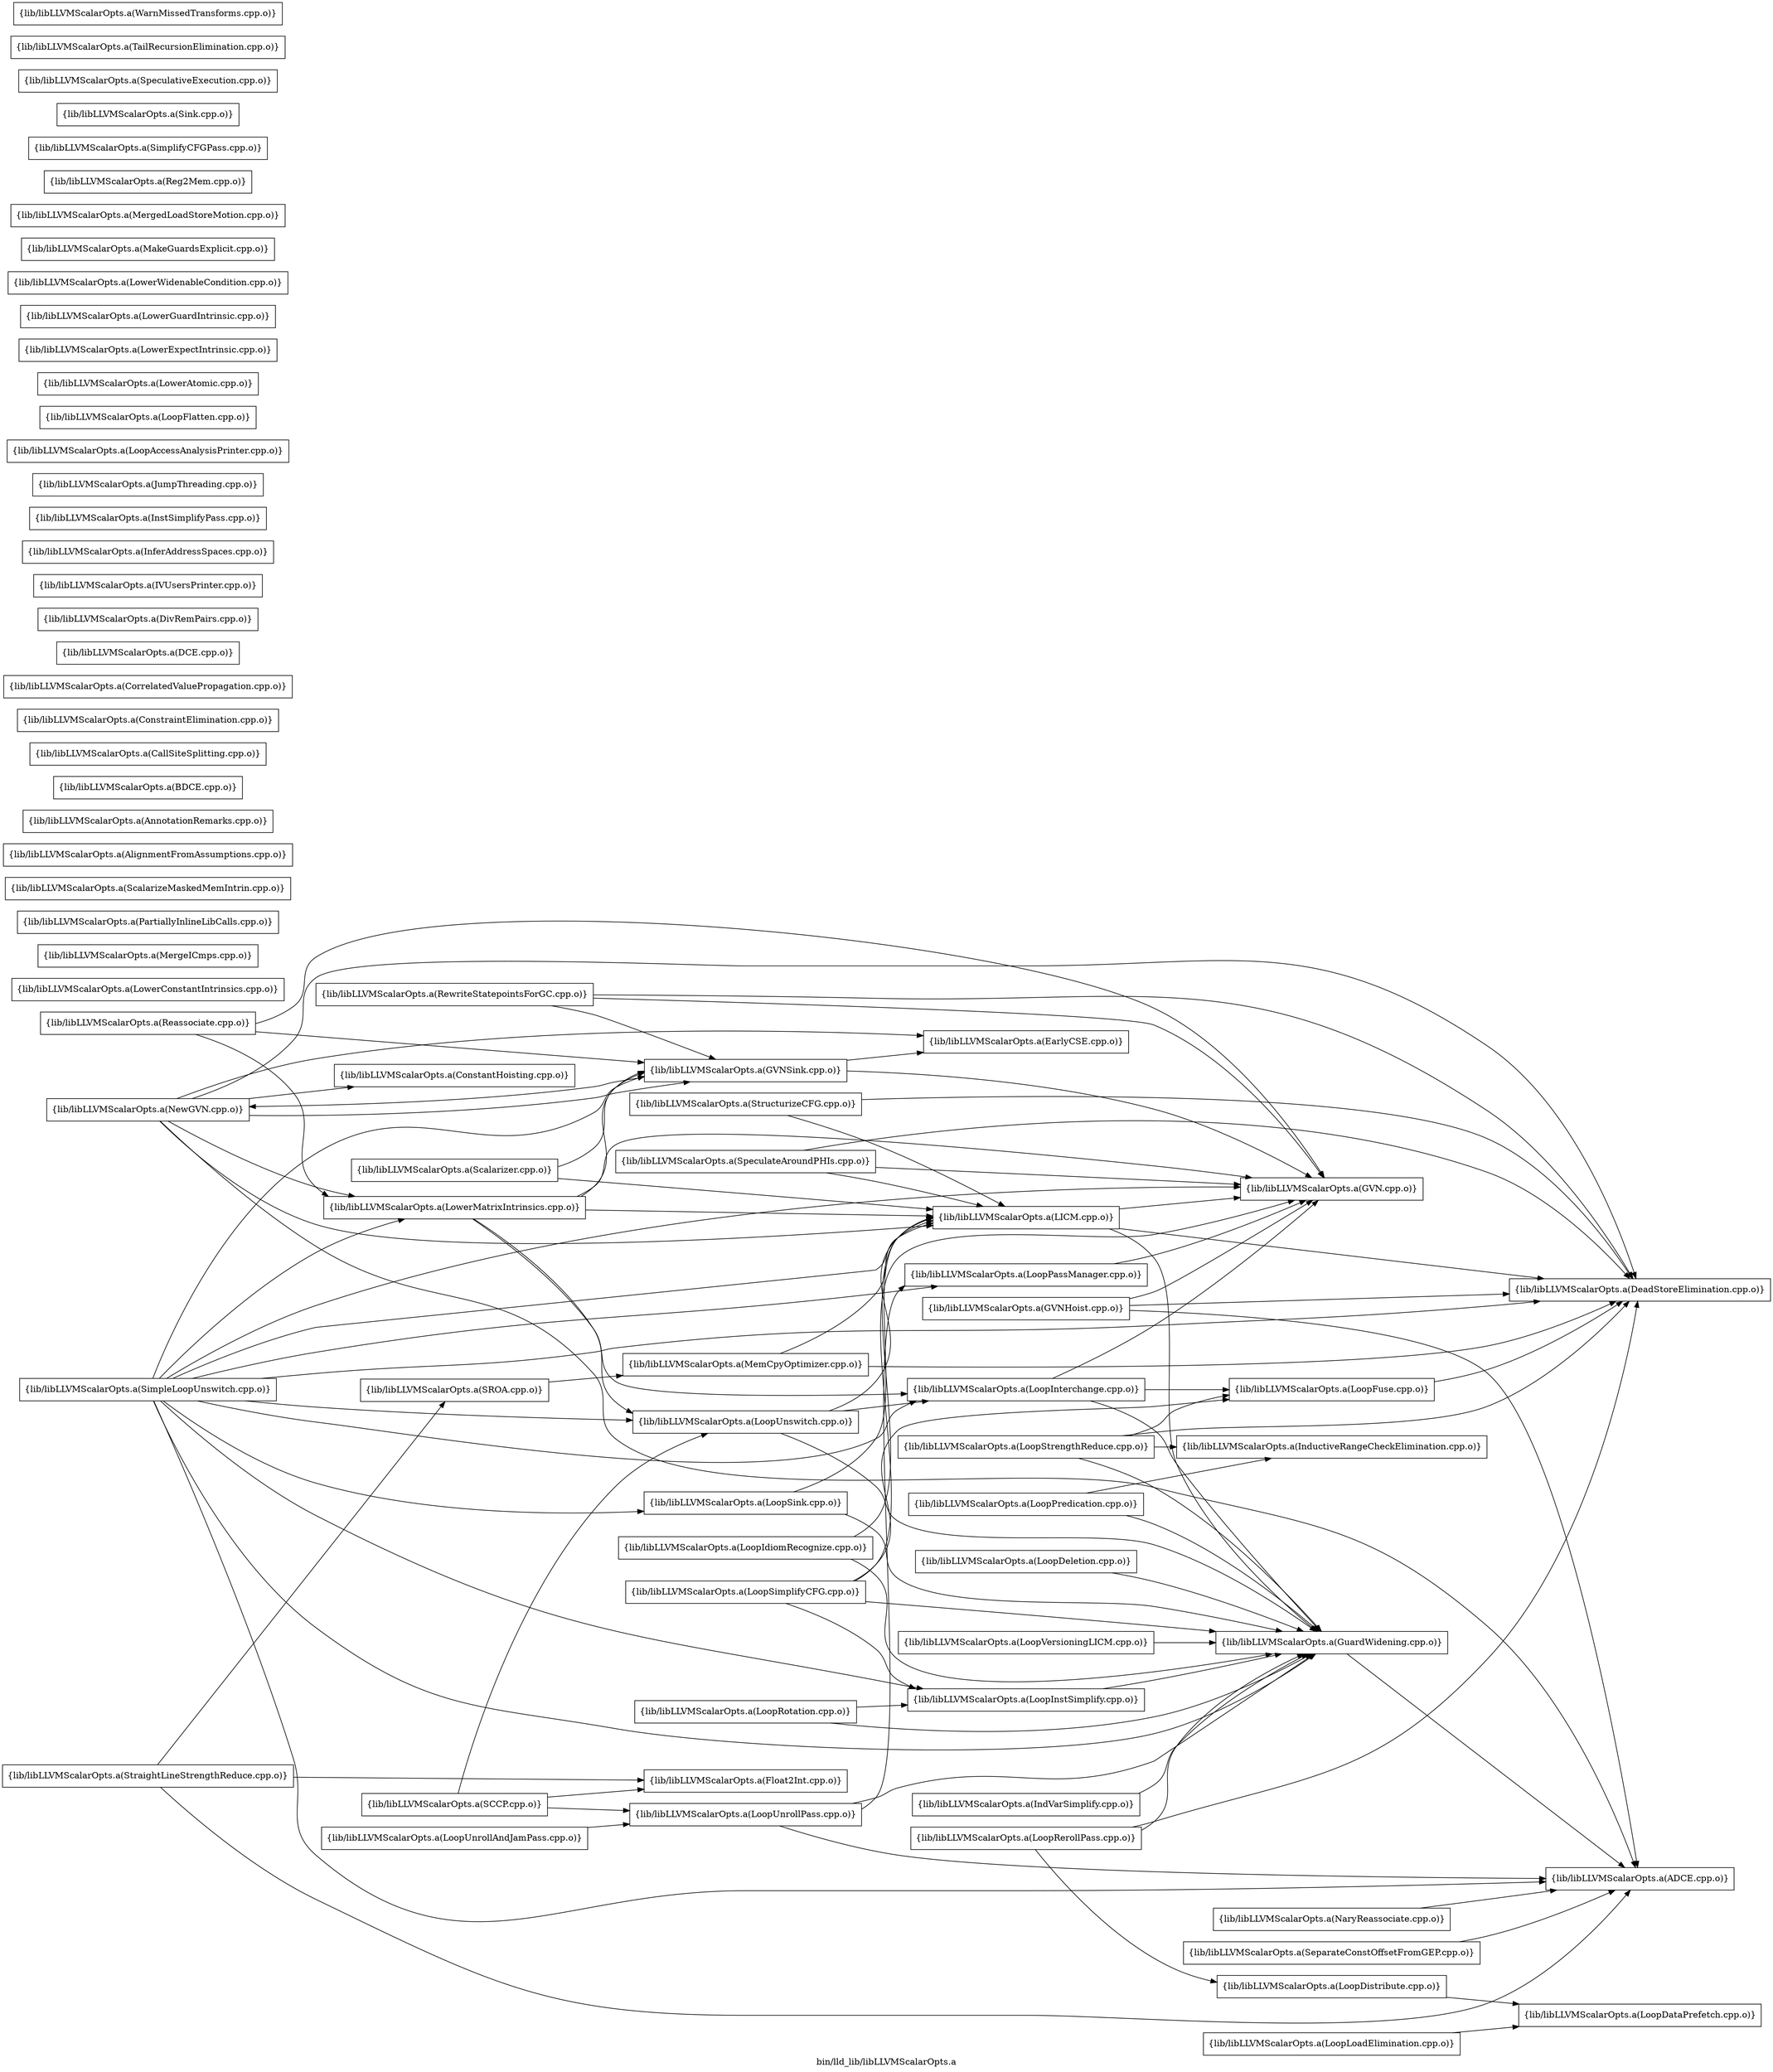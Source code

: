digraph "bin/lld_lib/libLLVMScalarOpts.a" {
	label="bin/lld_lib/libLLVMScalarOpts.a";
	rankdir="LR"

	Node0x5634617a9ec8 [shape=record,shape=box,group=0,label="{lib/libLLVMScalarOpts.a(ConstantHoisting.cpp.o)}"];
	Node0x563461799e38 [shape=record,shape=box,group=0,label="{lib/libLLVMScalarOpts.a(LoopStrengthReduce.cpp.o)}"];
	Node0x563461799e38 -> Node0x5634617a6a98;
	Node0x563461799e38 -> Node0x563461795568;
	Node0x563461799e38 -> Node0x5634617a3b68;
	Node0x563461799e38 -> Node0x56346178a118;
	Node0x5634617970e8 [shape=record,shape=box,group=0,label="{lib/libLLVMScalarOpts.a(LowerConstantIntrinsics.cpp.o)}"];
	Node0x56346178f488 [shape=record,shape=box,group=0,label="{lib/libLLVMScalarOpts.a(MergeICmps.cpp.o)}"];
	Node0x56346178fc58 [shape=record,shape=box,group=0,label="{lib/libLLVMScalarOpts.a(PartiallyInlineLibCalls.cpp.o)}"];
	Node0x563461791cd8 [shape=record,shape=box,group=0,label="{lib/libLLVMScalarOpts.a(ScalarizeMaskedMemIntrin.cpp.o)}"];
	Node0x5634617a7c68 [shape=record,shape=box,group=0,label="{lib/libLLVMScalarOpts.a(ADCE.cpp.o)}"];
	Node0x5634617a8898 [shape=record,shape=box,group=0,label="{lib/libLLVMScalarOpts.a(AlignmentFromAssumptions.cpp.o)}"];
	Node0x5634617a89d8 [shape=record,shape=box,group=0,label="{lib/libLLVMScalarOpts.a(AnnotationRemarks.cpp.o)}"];
	Node0x5634617a96f8 [shape=record,shape=box,group=0,label="{lib/libLLVMScalarOpts.a(BDCE.cpp.o)}"];
	Node0x5634617a9a18 [shape=record,shape=box,group=0,label="{lib/libLLVMScalarOpts.a(CallSiteSplitting.cpp.o)}"];
	Node0x5634617aab48 [shape=record,shape=box,group=0,label="{lib/libLLVMScalarOpts.a(ConstraintElimination.cpp.o)}"];
	Node0x5634617a50f8 [shape=record,shape=box,group=0,label="{lib/libLLVMScalarOpts.a(CorrelatedValuePropagation.cpp.o)}"];
	Node0x5634617a70d8 [shape=record,shape=box,group=0,label="{lib/libLLVMScalarOpts.a(DCE.cpp.o)}"];
	Node0x5634617a6a98 [shape=record,shape=box,group=0,label="{lib/libLLVMScalarOpts.a(DeadStoreElimination.cpp.o)}"];
	Node0x5634617a64f8 [shape=record,shape=box,group=0,label="{lib/libLLVMScalarOpts.a(DivRemPairs.cpp.o)}"];
	Node0x5634617946b8 [shape=record,shape=box,group=0,label="{lib/libLLVMScalarOpts.a(EarlyCSE.cpp.o)}"];
	Node0x563461794de8 [shape=record,shape=box,group=0,label="{lib/libLLVMScalarOpts.a(Float2Int.cpp.o)}"];
	Node0x563461795568 [shape=record,shape=box,group=0,label="{lib/libLLVMScalarOpts.a(GuardWidening.cpp.o)}"];
	Node0x563461795568 -> Node0x5634617a7c68;
	Node0x5634617933a8 [shape=record,shape=box,group=0,label="{lib/libLLVMScalarOpts.a(GVN.cpp.o)}"];
	Node0x563461793b28 [shape=record,shape=box,group=0,label="{lib/libLLVMScalarOpts.a(GVNHoist.cpp.o)}"];
	Node0x563461793b28 -> Node0x5634617a7c68;
	Node0x563461793b28 -> Node0x5634617a6a98;
	Node0x563461793b28 -> Node0x5634617933a8;
	Node0x5634617942f8 [shape=record,shape=box,group=0,label="{lib/libLLVMScalarOpts.a(GVNSink.cpp.o)}"];
	Node0x5634617942f8 -> Node0x5634617946b8;
	Node0x5634617942f8 -> Node0x5634617933a8;
	Node0x5634617942f8 -> Node0x5634617905b8;
	Node0x563461797318 [shape=record,shape=box,group=0,label="{lib/libLLVMScalarOpts.a(IVUsersPrinter.cpp.o)}"];
	Node0x5634617a3b68 [shape=record,shape=box,group=0,label="{lib/libLLVMScalarOpts.a(InductiveRangeCheckElimination.cpp.o)}"];
	Node0x5634617a4338 [shape=record,shape=box,group=0,label="{lib/libLLVMScalarOpts.a(IndVarSimplify.cpp.o)}"];
	Node0x5634617a4338 -> Node0x563461795568;
	Node0x5634617a4928 [shape=record,shape=box,group=0,label="{lib/libLLVMScalarOpts.a(InferAddressSpaces.cpp.o)}"];
	Node0x5634617a5148 [shape=record,shape=box,group=0,label="{lib/libLLVMScalarOpts.a(InstSimplifyPass.cpp.o)}"];
	Node0x5634617a59b8 [shape=record,shape=box,group=0,label="{lib/libLLVMScalarOpts.a(JumpThreading.cpp.o)}"];
	Node0x5634617a6548 [shape=record,shape=box,group=0,label="{lib/libLLVMScalarOpts.a(LICM.cpp.o)}"];
	Node0x5634617a6548 -> Node0x5634617a6a98;
	Node0x5634617a6548 -> Node0x563461795568;
	Node0x5634617a6548 -> Node0x5634617933a8;
	Node0x5634617a6d68 [shape=record,shape=box,group=0,label="{lib/libLLVMScalarOpts.a(LoopAccessAnalysisPrinter.cpp.o)}"];
	Node0x5634617a7178 [shape=record,shape=box,group=0,label="{lib/libLLVMScalarOpts.a(LoopSink.cpp.o)}"];
	Node0x5634617a7178 -> Node0x563461795568;
	Node0x5634617a7178 -> Node0x5634617a6548;
	Node0x56346179d358 [shape=record,shape=box,group=0,label="{lib/libLLVMScalarOpts.a(LoopDeletion.cpp.o)}"];
	Node0x56346179d358 -> Node0x563461795568;
	Node0x56346179e168 [shape=record,shape=box,group=0,label="{lib/libLLVMScalarOpts.a(LoopDataPrefetch.cpp.o)}"];
	Node0x56346179e208 [shape=record,shape=box,group=0,label="{lib/libLLVMScalarOpts.a(LoopDistribute.cpp.o)}"];
	Node0x56346179e208 -> Node0x56346179e168;
	Node0x56346178a118 [shape=record,shape=box,group=0,label="{lib/libLLVMScalarOpts.a(LoopFuse.cpp.o)}"];
	Node0x56346178a118 -> Node0x5634617a6a98;
	Node0x563461789268 [shape=record,shape=box,group=0,label="{lib/libLLVMScalarOpts.a(LoopIdiomRecognize.cpp.o)}"];
	Node0x563461789268 -> Node0x563461795568;
	Node0x563461789268 -> Node0x5634617a6548;
	Node0x56346178b388 [shape=record,shape=box,group=0,label="{lib/libLLVMScalarOpts.a(LoopInstSimplify.cpp.o)}"];
	Node0x56346178b388 -> Node0x563461795568;
	Node0x56346178aa28 [shape=record,shape=box,group=0,label="{lib/libLLVMScalarOpts.a(LoopInterchange.cpp.o)}"];
	Node0x56346178aa28 -> Node0x563461795568;
	Node0x56346178aa28 -> Node0x5634617933a8;
	Node0x56346178aa28 -> Node0x56346178a118;
	Node0x56346178cc38 [shape=record,shape=box,group=0,label="{lib/libLLVMScalarOpts.a(LoopFlatten.cpp.o)}"];
	Node0x56346178c468 [shape=record,shape=box,group=0,label="{lib/libLLVMScalarOpts.a(LoopLoadElimination.cpp.o)}"];
	Node0x56346178c468 -> Node0x56346179e168;
	Node0x56346178bce8 [shape=record,shape=box,group=0,label="{lib/libLLVMScalarOpts.a(LoopPassManager.cpp.o)}"];
	Node0x56346178bce8 -> Node0x5634617933a8;
	Node0x56346178def8 [shape=record,shape=box,group=0,label="{lib/libLLVMScalarOpts.a(LoopPredication.cpp.o)}"];
	Node0x56346178def8 -> Node0x563461795568;
	Node0x56346178def8 -> Node0x5634617a3b68;
	Node0x56346178d728 [shape=record,shape=box,group=0,label="{lib/libLLVMScalarOpts.a(LoopRerollPass.cpp.o)}"];
	Node0x56346178d728 -> Node0x5634617a6a98;
	Node0x56346178d728 -> Node0x563461795568;
	Node0x56346178d728 -> Node0x56346179e208;
	Node0x56346178d0e8 [shape=record,shape=box,group=0,label="{lib/libLLVMScalarOpts.a(LoopRotation.cpp.o)}"];
	Node0x56346178d0e8 -> Node0x563461795568;
	Node0x56346178d0e8 -> Node0x56346178b388;
	Node0x5634617ad8e8 [shape=record,shape=box,group=0,label="{lib/libLLVMScalarOpts.a(LoopSimplifyCFG.cpp.o)}"];
	Node0x5634617ad8e8 -> Node0x563461795568;
	Node0x5634617ad8e8 -> Node0x5634617933a8;
	Node0x5634617ad8e8 -> Node0x56346178a118;
	Node0x5634617ad8e8 -> Node0x56346178b388;
	Node0x56346179a518 [shape=record,shape=box,group=0,label="{lib/libLLVMScalarOpts.a(LoopUnrollPass.cpp.o)}"];
	Node0x56346179a518 -> Node0x5634617a7c68;
	Node0x56346179a518 -> Node0x563461795568;
	Node0x56346179a518 -> Node0x56346178bce8;
	Node0x56346179a4c8 [shape=record,shape=box,group=0,label="{lib/libLLVMScalarOpts.a(LoopUnrollAndJamPass.cpp.o)}"];
	Node0x56346179a4c8 -> Node0x56346179a518;
	Node0x563461799028 [shape=record,shape=box,group=0,label="{lib/libLLVMScalarOpts.a(LoopVersioningLICM.cpp.o)}"];
	Node0x563461799028 -> Node0x563461795568;
	Node0x563461798df8 [shape=record,shape=box,group=0,label="{lib/libLLVMScalarOpts.a(LowerAtomic.cpp.o)}"];
	Node0x563461797d68 [shape=record,shape=box,group=0,label="{lib/libLLVMScalarOpts.a(LowerExpectIntrinsic.cpp.o)}"];
	Node0x563461796058 [shape=record,shape=box,group=0,label="{lib/libLLVMScalarOpts.a(LowerGuardIntrinsic.cpp.o)}"];
	Node0x563461795ab8 [shape=record,shape=box,group=0,label="{lib/libLLVMScalarOpts.a(LowerMatrixIntrinsics.cpp.o)}"];
	Node0x563461795ab8 -> Node0x5634617933a8;
	Node0x563461795ab8 -> Node0x5634617942f8;
	Node0x563461795ab8 -> Node0x5634617a6548;
	Node0x563461795ab8 -> Node0x56346178aa28;
	Node0x563461795ab8 -> Node0x5634617988a8;
	Node0x563461797188 [shape=record,shape=box,group=0,label="{lib/libLLVMScalarOpts.a(LowerWidenableCondition.cpp.o)}"];
	Node0x56346178d138 [shape=record,shape=box,group=0,label="{lib/libLLVMScalarOpts.a(MakeGuardsExplicit.cpp.o)}"];
	Node0x56346178eda8 [shape=record,shape=box,group=0,label="{lib/libLLVMScalarOpts.a(MemCpyOptimizer.cpp.o)}"];
	Node0x56346178eda8 -> Node0x5634617a6a98;
	Node0x56346178eda8 -> Node0x5634617a6548;
	Node0x56346178e308 [shape=record,shape=box,group=0,label="{lib/libLLVMScalarOpts.a(MergedLoadStoreMotion.cpp.o)}"];
	Node0x563461790388 [shape=record,shape=box,group=0,label="{lib/libLLVMScalarOpts.a(NaryReassociate.cpp.o)}"];
	Node0x563461790388 -> Node0x5634617a7c68;
	Node0x5634617905b8 [shape=record,shape=box,group=0,label="{lib/libLLVMScalarOpts.a(NewGVN.cpp.o)}"];
	Node0x5634617905b8 -> Node0x5634617a7c68;
	Node0x5634617905b8 -> Node0x5634617a9ec8;
	Node0x5634617905b8 -> Node0x5634617a6a98;
	Node0x5634617905b8 -> Node0x5634617946b8;
	Node0x5634617905b8 -> Node0x5634617942f8;
	Node0x5634617905b8 -> Node0x5634617a6548;
	Node0x5634617905b8 -> Node0x563461795ab8;
	Node0x5634617914b8 [shape=record,shape=box,group=0,label="{lib/libLLVMScalarOpts.a(Reassociate.cpp.o)}"];
	Node0x5634617914b8 -> Node0x5634617933a8;
	Node0x5634617914b8 -> Node0x5634617942f8;
	Node0x5634617914b8 -> Node0x563461795ab8;
	Node0x563461790c98 [shape=record,shape=box,group=0,label="{lib/libLLVMScalarOpts.a(Reg2Mem.cpp.o)}"];
	Node0x563461790fb8 [shape=record,shape=box,group=0,label="{lib/libLLVMScalarOpts.a(RewriteStatepointsForGC.cpp.o)}"];
	Node0x563461790fb8 -> Node0x5634617a6a98;
	Node0x563461790fb8 -> Node0x5634617933a8;
	Node0x563461790fb8 -> Node0x5634617942f8;
	Node0x563461792728 [shape=record,shape=box,group=0,label="{lib/libLLVMScalarOpts.a(SCCP.cpp.o)}"];
	Node0x563461792728 -> Node0x563461794de8;
	Node0x563461792728 -> Node0x56346179a518;
	Node0x563461792728 -> Node0x5634617988a8;
	Node0x563461793088 [shape=record,shape=box,group=0,label="{lib/libLLVMScalarOpts.a(SROA.cpp.o)}"];
	Node0x563461793088 -> Node0x56346178eda8;
	Node0x563461792408 [shape=record,shape=box,group=0,label="{lib/libLLVMScalarOpts.a(Scalarizer.cpp.o)}"];
	Node0x563461792408 -> Node0x5634617942f8;
	Node0x563461792408 -> Node0x5634617a6548;
	Node0x56346178a2a8 [shape=record,shape=box,group=0,label="{lib/libLLVMScalarOpts.a(SeparateConstOffsetFromGEP.cpp.o)}"];
	Node0x56346178a2a8 -> Node0x5634617a7c68;
	Node0x563461789998 [shape=record,shape=box,group=0,label="{lib/libLLVMScalarOpts.a(SimpleLoopUnswitch.cpp.o)}"];
	Node0x563461789998 -> Node0x5634617a7c68;
	Node0x563461789998 -> Node0x5634617a6a98;
	Node0x563461789998 -> Node0x563461795568;
	Node0x563461789998 -> Node0x5634617933a8;
	Node0x563461789998 -> Node0x5634617942f8;
	Node0x563461789998 -> Node0x5634617a6548;
	Node0x563461789998 -> Node0x5634617a7178;
	Node0x563461789998 -> Node0x56346178b388;
	Node0x563461789998 -> Node0x56346178aa28;
	Node0x563461789998 -> Node0x56346178bce8;
	Node0x563461789998 -> Node0x5634617988a8;
	Node0x563461789998 -> Node0x563461795ab8;
	Node0x563461789358 [shape=record,shape=box,group=0,label="{lib/libLLVMScalarOpts.a(SimplifyCFGPass.cpp.o)}"];
	Node0x56346178b1a8 [shape=record,shape=box,group=0,label="{lib/libLLVMScalarOpts.a(Sink.cpp.o)}"];
	Node0x56346178b0b8 [shape=record,shape=box,group=0,label="{lib/libLLVMScalarOpts.a(SpeculativeExecution.cpp.o)}"];
	Node0x56346178cbe8 [shape=record,shape=box,group=0,label="{lib/libLLVMScalarOpts.a(SpeculateAroundPHIs.cpp.o)}"];
	Node0x56346178cbe8 -> Node0x5634617a6a98;
	Node0x56346178cbe8 -> Node0x5634617933a8;
	Node0x56346178cbe8 -> Node0x5634617a6548;
	Node0x56346178c5f8 [shape=record,shape=box,group=0,label="{lib/libLLVMScalarOpts.a(StraightLineStrengthReduce.cpp.o)}"];
	Node0x56346178c5f8 -> Node0x5634617a7c68;
	Node0x56346178c5f8 -> Node0x563461794de8;
	Node0x56346178c5f8 -> Node0x563461793088;
	Node0x56346178bf68 [shape=record,shape=box,group=0,label="{lib/libLLVMScalarOpts.a(StructurizeCFG.cpp.o)}"];
	Node0x56346178bf68 -> Node0x5634617a6a98;
	Node0x56346178bf68 -> Node0x5634617a6548;
	Node0x5634617a9928 [shape=record,shape=box,group=0,label="{lib/libLLVMScalarOpts.a(TailRecursionElimination.cpp.o)}"];
	Node0x5634617aa1e8 [shape=record,shape=box,group=0,label="{lib/libLLVMScalarOpts.a(WarnMissedTransforms.cpp.o)}"];
	Node0x5634617988a8 [shape=record,shape=box,group=0,label="{lib/libLLVMScalarOpts.a(LoopUnswitch.cpp.o)}"];
	Node0x5634617988a8 -> Node0x563461795568;
	Node0x5634617988a8 -> Node0x5634617a6548;
	Node0x5634617988a8 -> Node0x56346178aa28;
}
